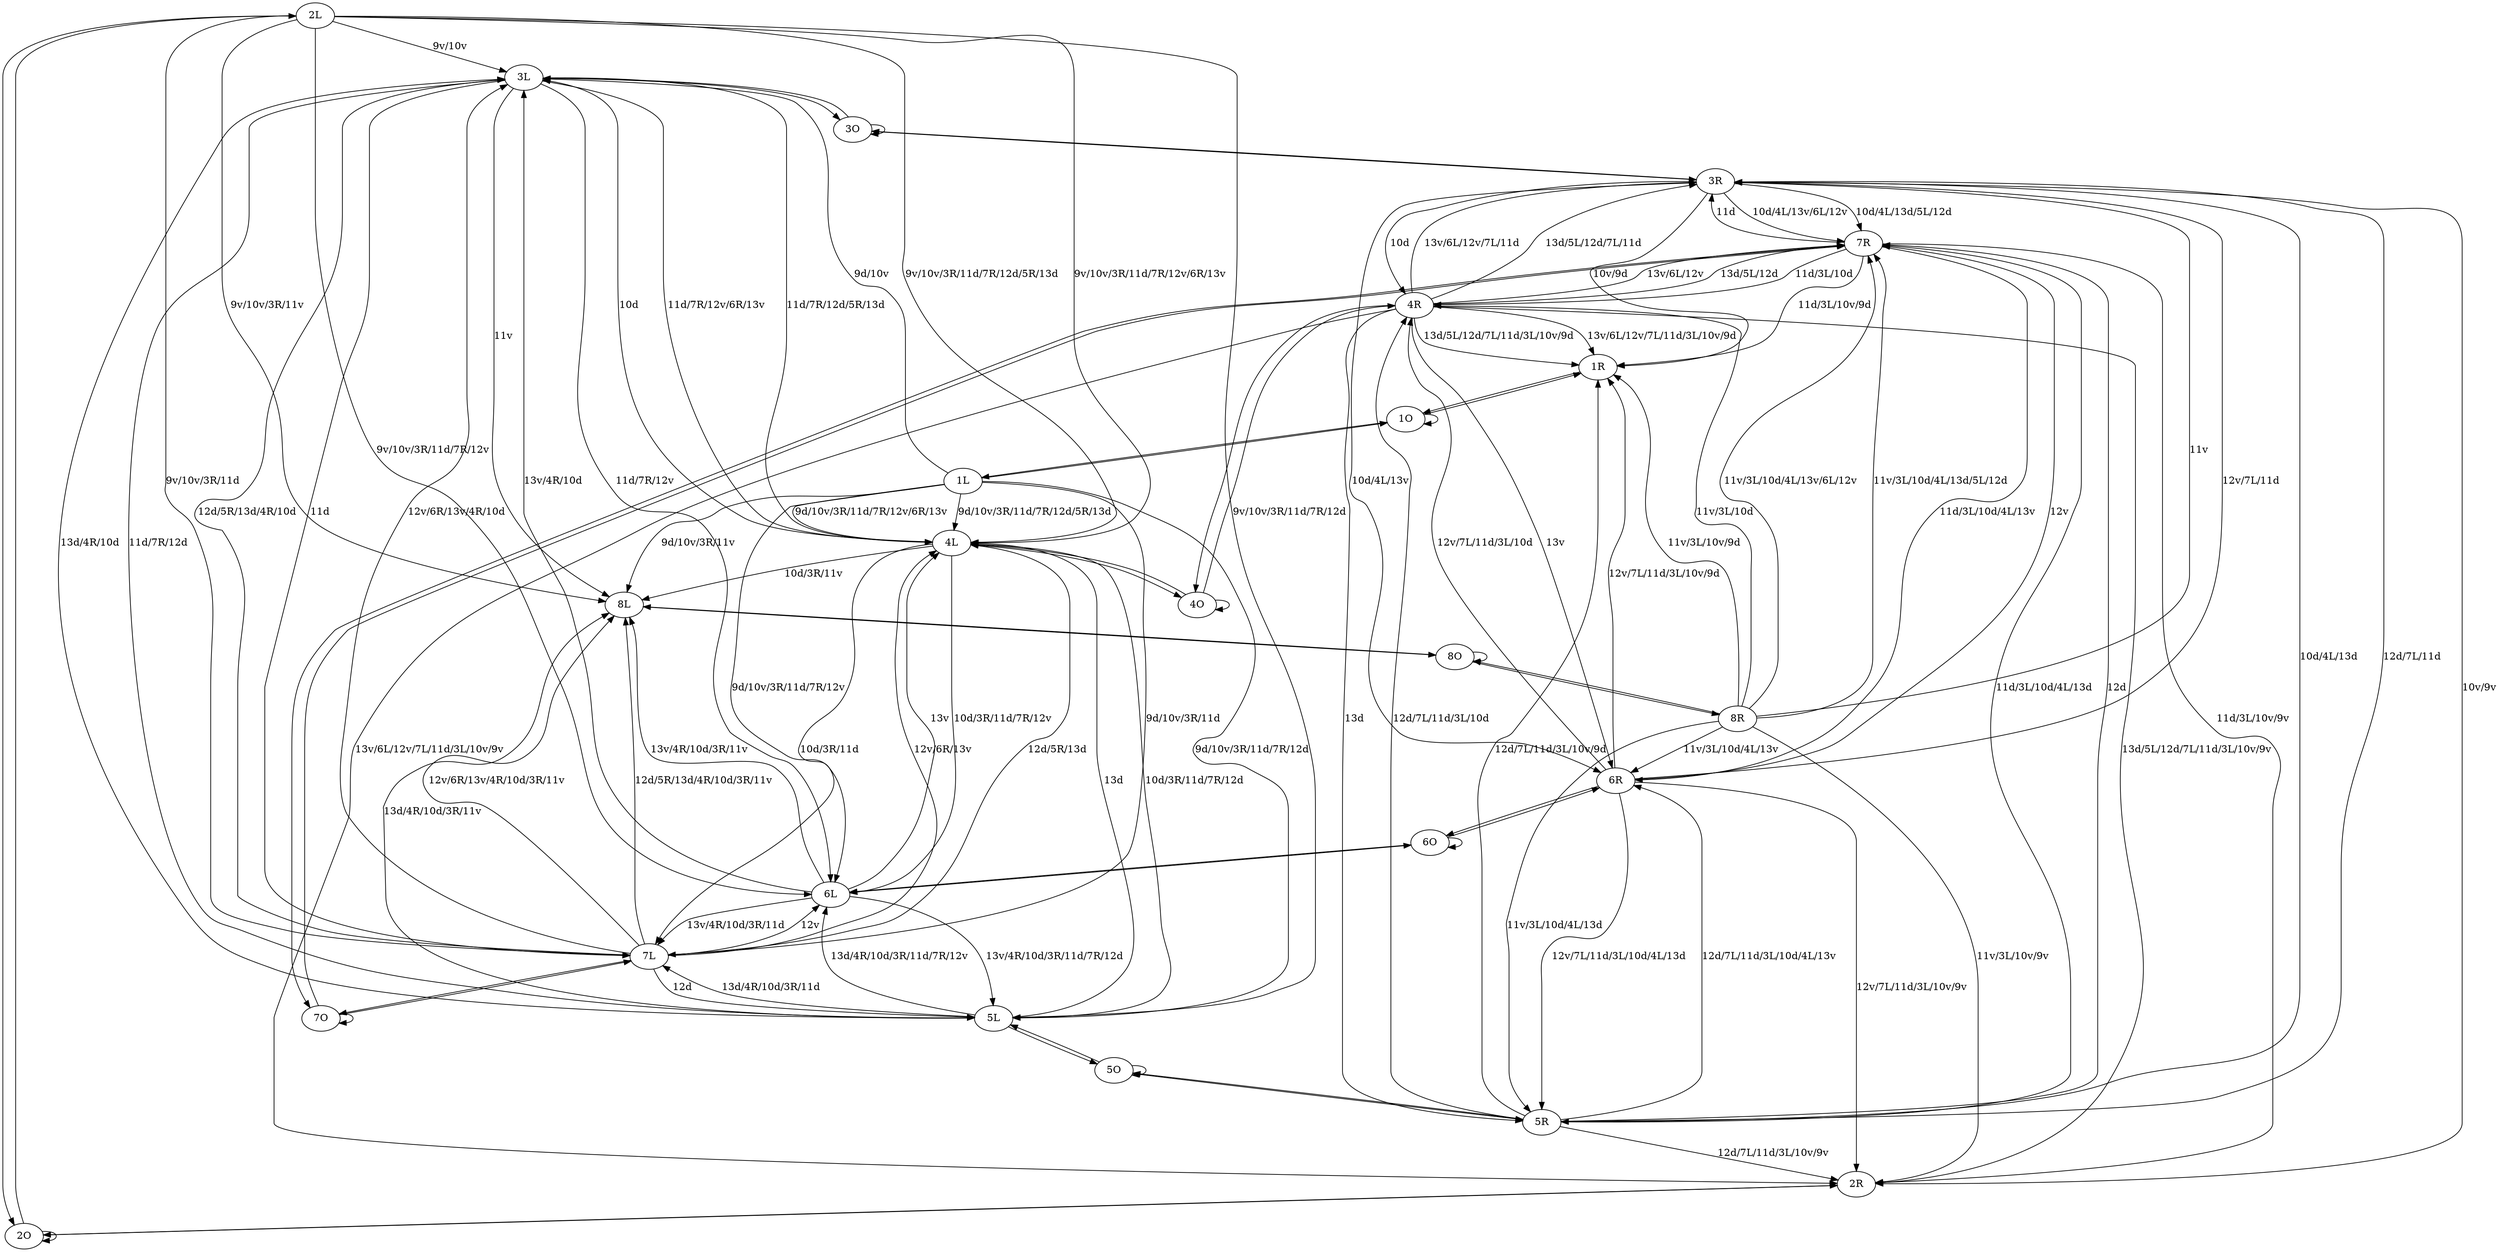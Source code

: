 digraph G{
N2L [label="2L"];
N3R [label="3R"];
N3L [label="3L"];
N3O [label="3O"];
N1O [label="1O"];
N5R [label="5R"];
N6L [label="6L"];
N2R [label="2R"];
N2O [label="2O"];
N8R [label="8R"];
N4O [label="4O"];
N6O [label="6O"];
N8O [label="8O"];
N1L [label="1L"];
N5L [label="5L"];
N6R [label="6R"];
N7L [label="7L"];
N7O [label="7O"];
N8L [label="8L"];
N1R [label="1R"];
N4R [label="4R"];
N4L [label="4L"];
N5O [label="5O"];
N7R [label="7R"];
N4R -> N4O;
N4R -> N5R [label="13d"];
N4R -> N6R [label="13v"];
N4R -> N7R [label="13v/6L/12v"];
N4R -> N3R [label="13v/6L/12v/7L/11d"];
N4R -> N1R [label="13v/6L/12v/7L/11d/3L/10v/9d"];
N4R -> N2R [label="13v/6L/12v/7L/11d/3L/10v/9v"];
N4R -> N7R [label="13d/5L/12d"];
N4R -> N3R [label="13d/5L/12d/7L/11d"];
N4R -> N1R [label="13d/5L/12d/7L/11d/3L/10v/9d"];
N4R -> N2R [label="13d/5L/12d/7L/11d/3L/10v/9v"];
N4L -> N4O;
N4L -> N3L [label="10d"];
N4L -> N7L [label="10d/3R/11d"];
N4L -> N8L [label="10d/3R/11v"];
N4L -> N5L [label="10d/3R/11d/7R/12d"];
N4L -> N6L [label="10d/3R/11d/7R/12v"];
N5O -> N5O;
N5O -> N5R;
N5O -> N5L;
N7R -> N7O;
N7R -> N3R [label="11d"];
N7R -> N4R [label="11d/3L/10d"];
N7R -> N1R [label="11d/3L/10v/9d"];
N7R -> N2R [label="11d/3L/10v/9v"];
N7R -> N5R [label="11d/3L/10d/4L/13d"];
N7R -> N6R [label="11d/3L/10d/4L/13v"];
N8L -> N8O;
N1R -> N1O;
N3L -> N3O;
N3L -> N7L [label="11d"];
N3L -> N8L [label="11v"];
N3L -> N5L [label="11d/7R/12d"];
N3L -> N6L [label="11d/7R/12v"];
N3L -> N4L [label="11d/7R/12v/6R/13v"];
N3L -> N4L [label="11d/7R/12d/5R/13d"];
N3O -> N3O;
N3O -> N3R;
N3O -> N3L;
N1O -> N1O;
N1O -> N1R;
N1O -> N1L;
N5R -> N5O;
N5R -> N7R [label="12d"];
N5R -> N3R [label="12d/7L/11d"];
N5R -> N4R [label="12d/7L/11d/3L/10d"];
N5R -> N1R [label="12d/7L/11d/3L/10v/9d"];
N5R -> N2R [label="12d/7L/11d/3L/10v/9v"];
N5R -> N6R [label="12d/7L/11d/3L/10d/4L/13v"];
N6L -> N6O;
N6L -> N4L [label="13v"];
N6L -> N3L [label="13v/4R/10d"];
N6L -> N7L [label="13v/4R/10d/3R/11d"];
N6L -> N8L [label="13v/4R/10d/3R/11v"];
N6L -> N5L [label="13v/4R/10d/3R/11d/7R/12d"];
N2L -> N2O;
N2L -> N3L [label="9v/10v"];
N2L -> N7L [label="9v/10v/3R/11d"];
N2L -> N8L [label="9v/10v/3R/11v"];
N2L -> N5L [label="9v/10v/3R/11d/7R/12d"];
N2L -> N6L [label="9v/10v/3R/11d/7R/12v"];
N2L -> N4L [label="9v/10v/3R/11d/7R/12v/6R/13v"];
N2L -> N4L [label="9v/10v/3R/11d/7R/12d/5R/13d"];
N3R -> N3O;
N3R -> N4R [label="10d"];
N3R -> N1R [label="10v/9d"];
N3R -> N2R [label="10v/9v"];
N3R -> N5R [label="10d/4L/13d"];
N3R -> N6R [label="10d/4L/13v"];
N3R -> N7R [label="10d/4L/13v/6L/12v"];
N3R -> N7R [label="10d/4L/13d/5L/12d"];
N8R -> N8O;
N8R -> N3R [label="11v"];
N8R -> N4R [label="11v/3L/10d"];
N8R -> N1R [label="11v/3L/10v/9d"];
N8R -> N2R [label="11v/3L/10v/9v"];
N8R -> N5R [label="11v/3L/10d/4L/13d"];
N8R -> N6R [label="11v/3L/10d/4L/13v"];
N8R -> N7R [label="11v/3L/10d/4L/13v/6L/12v"];
N8R -> N7R [label="11v/3L/10d/4L/13d/5L/12d"];
N4O -> N4O;
N4O -> N4R;
N4O -> N4L;
N6O -> N6O;
N6O -> N6R;
N6O -> N6L;
N2R -> N2O;
N2O -> N2O;
N2O -> N2R;
N2O -> N2L;
N5L -> N5O;
N5L -> N4L [label="13d"];
N5L -> N3L [label="13d/4R/10d"];
N5L -> N7L [label="13d/4R/10d/3R/11d"];
N5L -> N8L [label="13d/4R/10d/3R/11v"];
N5L -> N6L [label="13d/4R/10d/3R/11d/7R/12v"];
N6R -> N6O;
N6R -> N7R [label="12v"];
N6R -> N3R [label="12v/7L/11d"];
N6R -> N4R [label="12v/7L/11d/3L/10d"];
N6R -> N1R [label="12v/7L/11d/3L/10v/9d"];
N6R -> N2R [label="12v/7L/11d/3L/10v/9v"];
N6R -> N5R [label="12v/7L/11d/3L/10d/4L/13d"];
N7L -> N7O;
N7L -> N5L [label="12d"];
N7L -> N6L [label="12v"];
N7L -> N4L [label="12v/6R/13v"];
N7L -> N3L [label="12v/6R/13v/4R/10d"];
N7L -> N8L [label="12v/6R/13v/4R/10d/3R/11v"];
N7L -> N4L [label="12d/5R/13d"];
N7L -> N3L [label="12d/5R/13d/4R/10d"];
N7L -> N8L [label="12d/5R/13d/4R/10d/3R/11v"];
N7O -> N7O;
N7O -> N7R;
N7O -> N7L;
N8O -> N8O;
N8O -> N8R;
N8O -> N8L;
N1L -> N1O;
N1L -> N3L [label="9d/10v"];
N1L -> N7L [label="9d/10v/3R/11d"];
N1L -> N8L [label="9d/10v/3R/11v"];
N1L -> N5L [label="9d/10v/3R/11d/7R/12d"];
N1L -> N6L [label="9d/10v/3R/11d/7R/12v"];
N1L -> N4L [label="9d/10v/3R/11d/7R/12v/6R/13v"];
N1L -> N4L [label="9d/10v/3R/11d/7R/12d/5R/13d"];
}